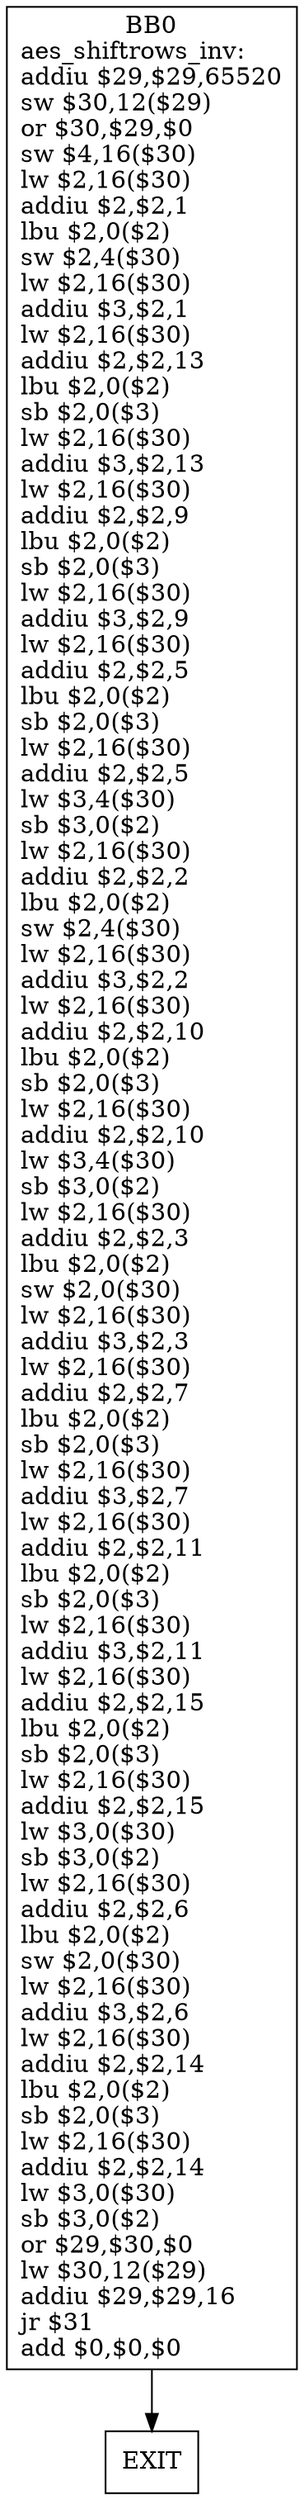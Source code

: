 digraph G1 {
node [shape = box];
BB0 [label = "BB0\naes_shiftrows_inv:\laddiu $29,$29,65520\lsw $30,12($29)\lor $30,$29,$0\lsw $4,16($30)\llw $2,16($30)\laddiu $2,$2,1\llbu $2,0($2)\lsw $2,4($30)\llw $2,16($30)\laddiu $3,$2,1\llw $2,16($30)\laddiu $2,$2,13\llbu $2,0($2)\lsb $2,0($3)\llw $2,16($30)\laddiu $3,$2,13\llw $2,16($30)\laddiu $2,$2,9\llbu $2,0($2)\lsb $2,0($3)\llw $2,16($30)\laddiu $3,$2,9\llw $2,16($30)\laddiu $2,$2,5\llbu $2,0($2)\lsb $2,0($3)\llw $2,16($30)\laddiu $2,$2,5\llw $3,4($30)\lsb $3,0($2)\llw $2,16($30)\laddiu $2,$2,2\llbu $2,0($2)\lsw $2,4($30)\llw $2,16($30)\laddiu $3,$2,2\llw $2,16($30)\laddiu $2,$2,10\llbu $2,0($2)\lsb $2,0($3)\llw $2,16($30)\laddiu $2,$2,10\llw $3,4($30)\lsb $3,0($2)\llw $2,16($30)\laddiu $2,$2,3\llbu $2,0($2)\lsw $2,0($30)\llw $2,16($30)\laddiu $3,$2,3\llw $2,16($30)\laddiu $2,$2,7\llbu $2,0($2)\lsb $2,0($3)\llw $2,16($30)\laddiu $3,$2,7\llw $2,16($30)\laddiu $2,$2,11\llbu $2,0($2)\lsb $2,0($3)\llw $2,16($30)\laddiu $3,$2,11\llw $2,16($30)\laddiu $2,$2,15\llbu $2,0($2)\lsb $2,0($3)\llw $2,16($30)\laddiu $2,$2,15\llw $3,0($30)\lsb $3,0($2)\llw $2,16($30)\laddiu $2,$2,6\llbu $2,0($2)\lsw $2,0($30)\llw $2,16($30)\laddiu $3,$2,6\llw $2,16($30)\laddiu $2,$2,14\llbu $2,0($2)\lsb $2,0($3)\llw $2,16($30)\laddiu $2,$2,14\llw $3,0($30)\lsb $3,0($2)\lor $29,$30,$0\llw $30,12($29)\laddiu $29,$29,16\ljr $31\ladd $0,$0,$0\l"] ;
BB0 -> EXIT  [style = filled, label = ""];
}

